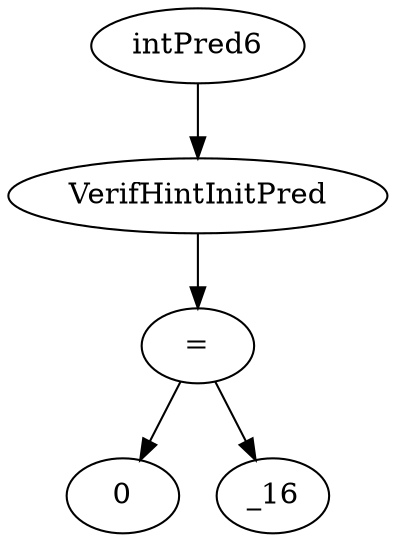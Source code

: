 digraph dag {
0 [label="intPred6"];
1 [label="VerifHintInitPred"];
2 [label="="];
3 [label="0"];
4 [label="_16"];
"0" -> "1"[label=""]
"1" -> "2"[label=""]
"2" -> "4"[label=""]
"2" -> "3"[label=""]
}
